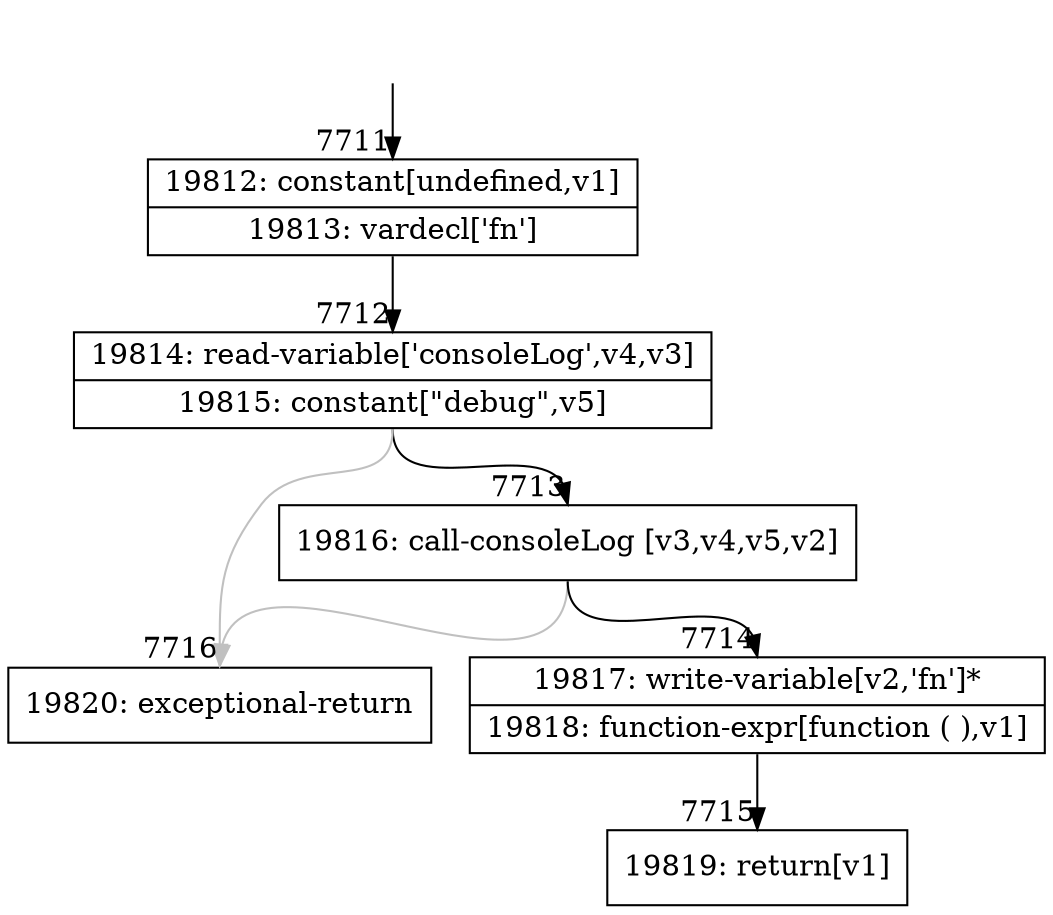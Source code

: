 digraph {
rankdir="TD"
BB_entry573[shape=none,label=""];
BB_entry573 -> BB7711 [tailport=s, headport=n, headlabel="    7711"]
BB7711 [shape=record label="{19812: constant[undefined,v1]|19813: vardecl['fn']}" ] 
BB7711 -> BB7712 [tailport=s, headport=n, headlabel="      7712"]
BB7712 [shape=record label="{19814: read-variable['consoleLog',v4,v3]|19815: constant[\"debug\",v5]}" ] 
BB7712 -> BB7713 [tailport=s, headport=n, headlabel="      7713"]
BB7712 -> BB7716 [tailport=s, headport=n, color=gray, headlabel="      7716"]
BB7713 [shape=record label="{19816: call-consoleLog [v3,v4,v5,v2]}" ] 
BB7713 -> BB7714 [tailport=s, headport=n, headlabel="      7714"]
BB7713 -> BB7716 [tailport=s, headport=n, color=gray]
BB7714 [shape=record label="{19817: write-variable[v2,'fn']*|19818: function-expr[function ( ),v1]}" ] 
BB7714 -> BB7715 [tailport=s, headport=n, headlabel="      7715"]
BB7715 [shape=record label="{19819: return[v1]}" ] 
BB7716 [shape=record label="{19820: exceptional-return}" ] 
//#$~ 12296
}
